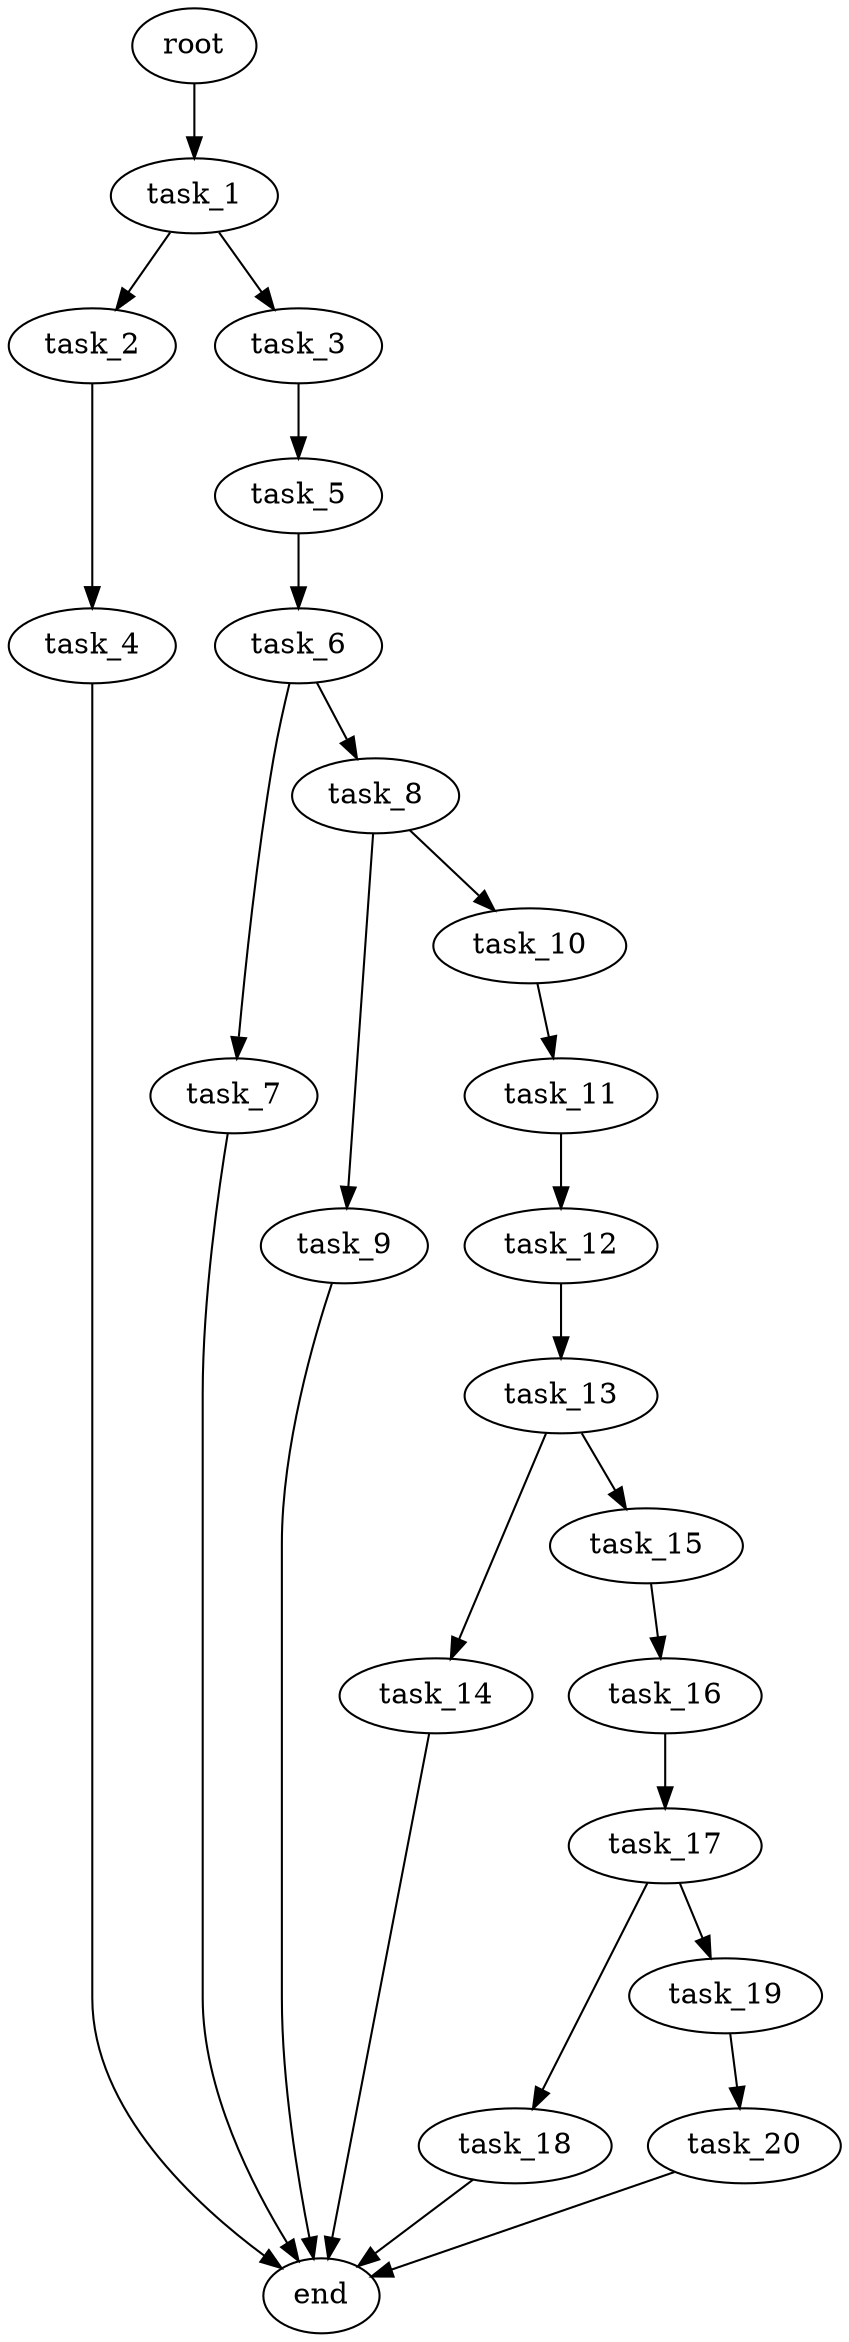 digraph G {
  root [size="0.000000e+00"];
  task_1 [size="6.676110e+09"];
  task_2 [size="9.878937e+09"];
  task_3 [size="5.954928e+09"];
  task_4 [size="9.500446e+09"];
  task_5 [size="8.914368e+09"];
  task_6 [size="6.126911e+09"];
  task_7 [size="7.193020e+09"];
  task_8 [size="5.048277e+09"];
  task_9 [size="8.305861e+09"];
  task_10 [size="5.479172e+09"];
  task_11 [size="8.972184e+09"];
  task_12 [size="7.436811e+09"];
  task_13 [size="4.747270e+09"];
  task_14 [size="2.592656e+09"];
  task_15 [size="2.473150e+09"];
  task_16 [size="6.376977e+09"];
  task_17 [size="7.658371e+09"];
  task_18 [size="5.213477e+09"];
  task_19 [size="6.267858e+09"];
  task_20 [size="2.746700e+09"];
  end [size="0.000000e+00"];

  root -> task_1 [size="1.000000e-12"];
  task_1 -> task_2 [size="9.878937e+08"];
  task_1 -> task_3 [size="5.954928e+08"];
  task_2 -> task_4 [size="9.500446e+08"];
  task_3 -> task_5 [size="8.914368e+08"];
  task_4 -> end [size="1.000000e-12"];
  task_5 -> task_6 [size="6.126911e+08"];
  task_6 -> task_7 [size="7.193020e+08"];
  task_6 -> task_8 [size="5.048277e+08"];
  task_7 -> end [size="1.000000e-12"];
  task_8 -> task_9 [size="8.305861e+08"];
  task_8 -> task_10 [size="5.479172e+08"];
  task_9 -> end [size="1.000000e-12"];
  task_10 -> task_11 [size="8.972184e+08"];
  task_11 -> task_12 [size="7.436811e+08"];
  task_12 -> task_13 [size="4.747270e+08"];
  task_13 -> task_14 [size="2.592656e+08"];
  task_13 -> task_15 [size="2.473150e+08"];
  task_14 -> end [size="1.000000e-12"];
  task_15 -> task_16 [size="6.376977e+08"];
  task_16 -> task_17 [size="7.658371e+08"];
  task_17 -> task_18 [size="5.213477e+08"];
  task_17 -> task_19 [size="6.267858e+08"];
  task_18 -> end [size="1.000000e-12"];
  task_19 -> task_20 [size="2.746700e+08"];
  task_20 -> end [size="1.000000e-12"];
}
